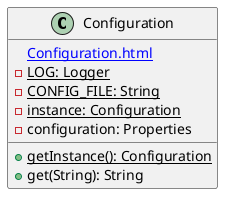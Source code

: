 @startuml

    class Configuration {
        [[Configuration.html]]
        {static} -LOG: Logger
        {static} -CONFIG_FILE: String
        {static} -instance: Configuration
        -configuration: Properties
        {static} +getInstance(): Configuration
        +get(String): String
    }

@enduml
